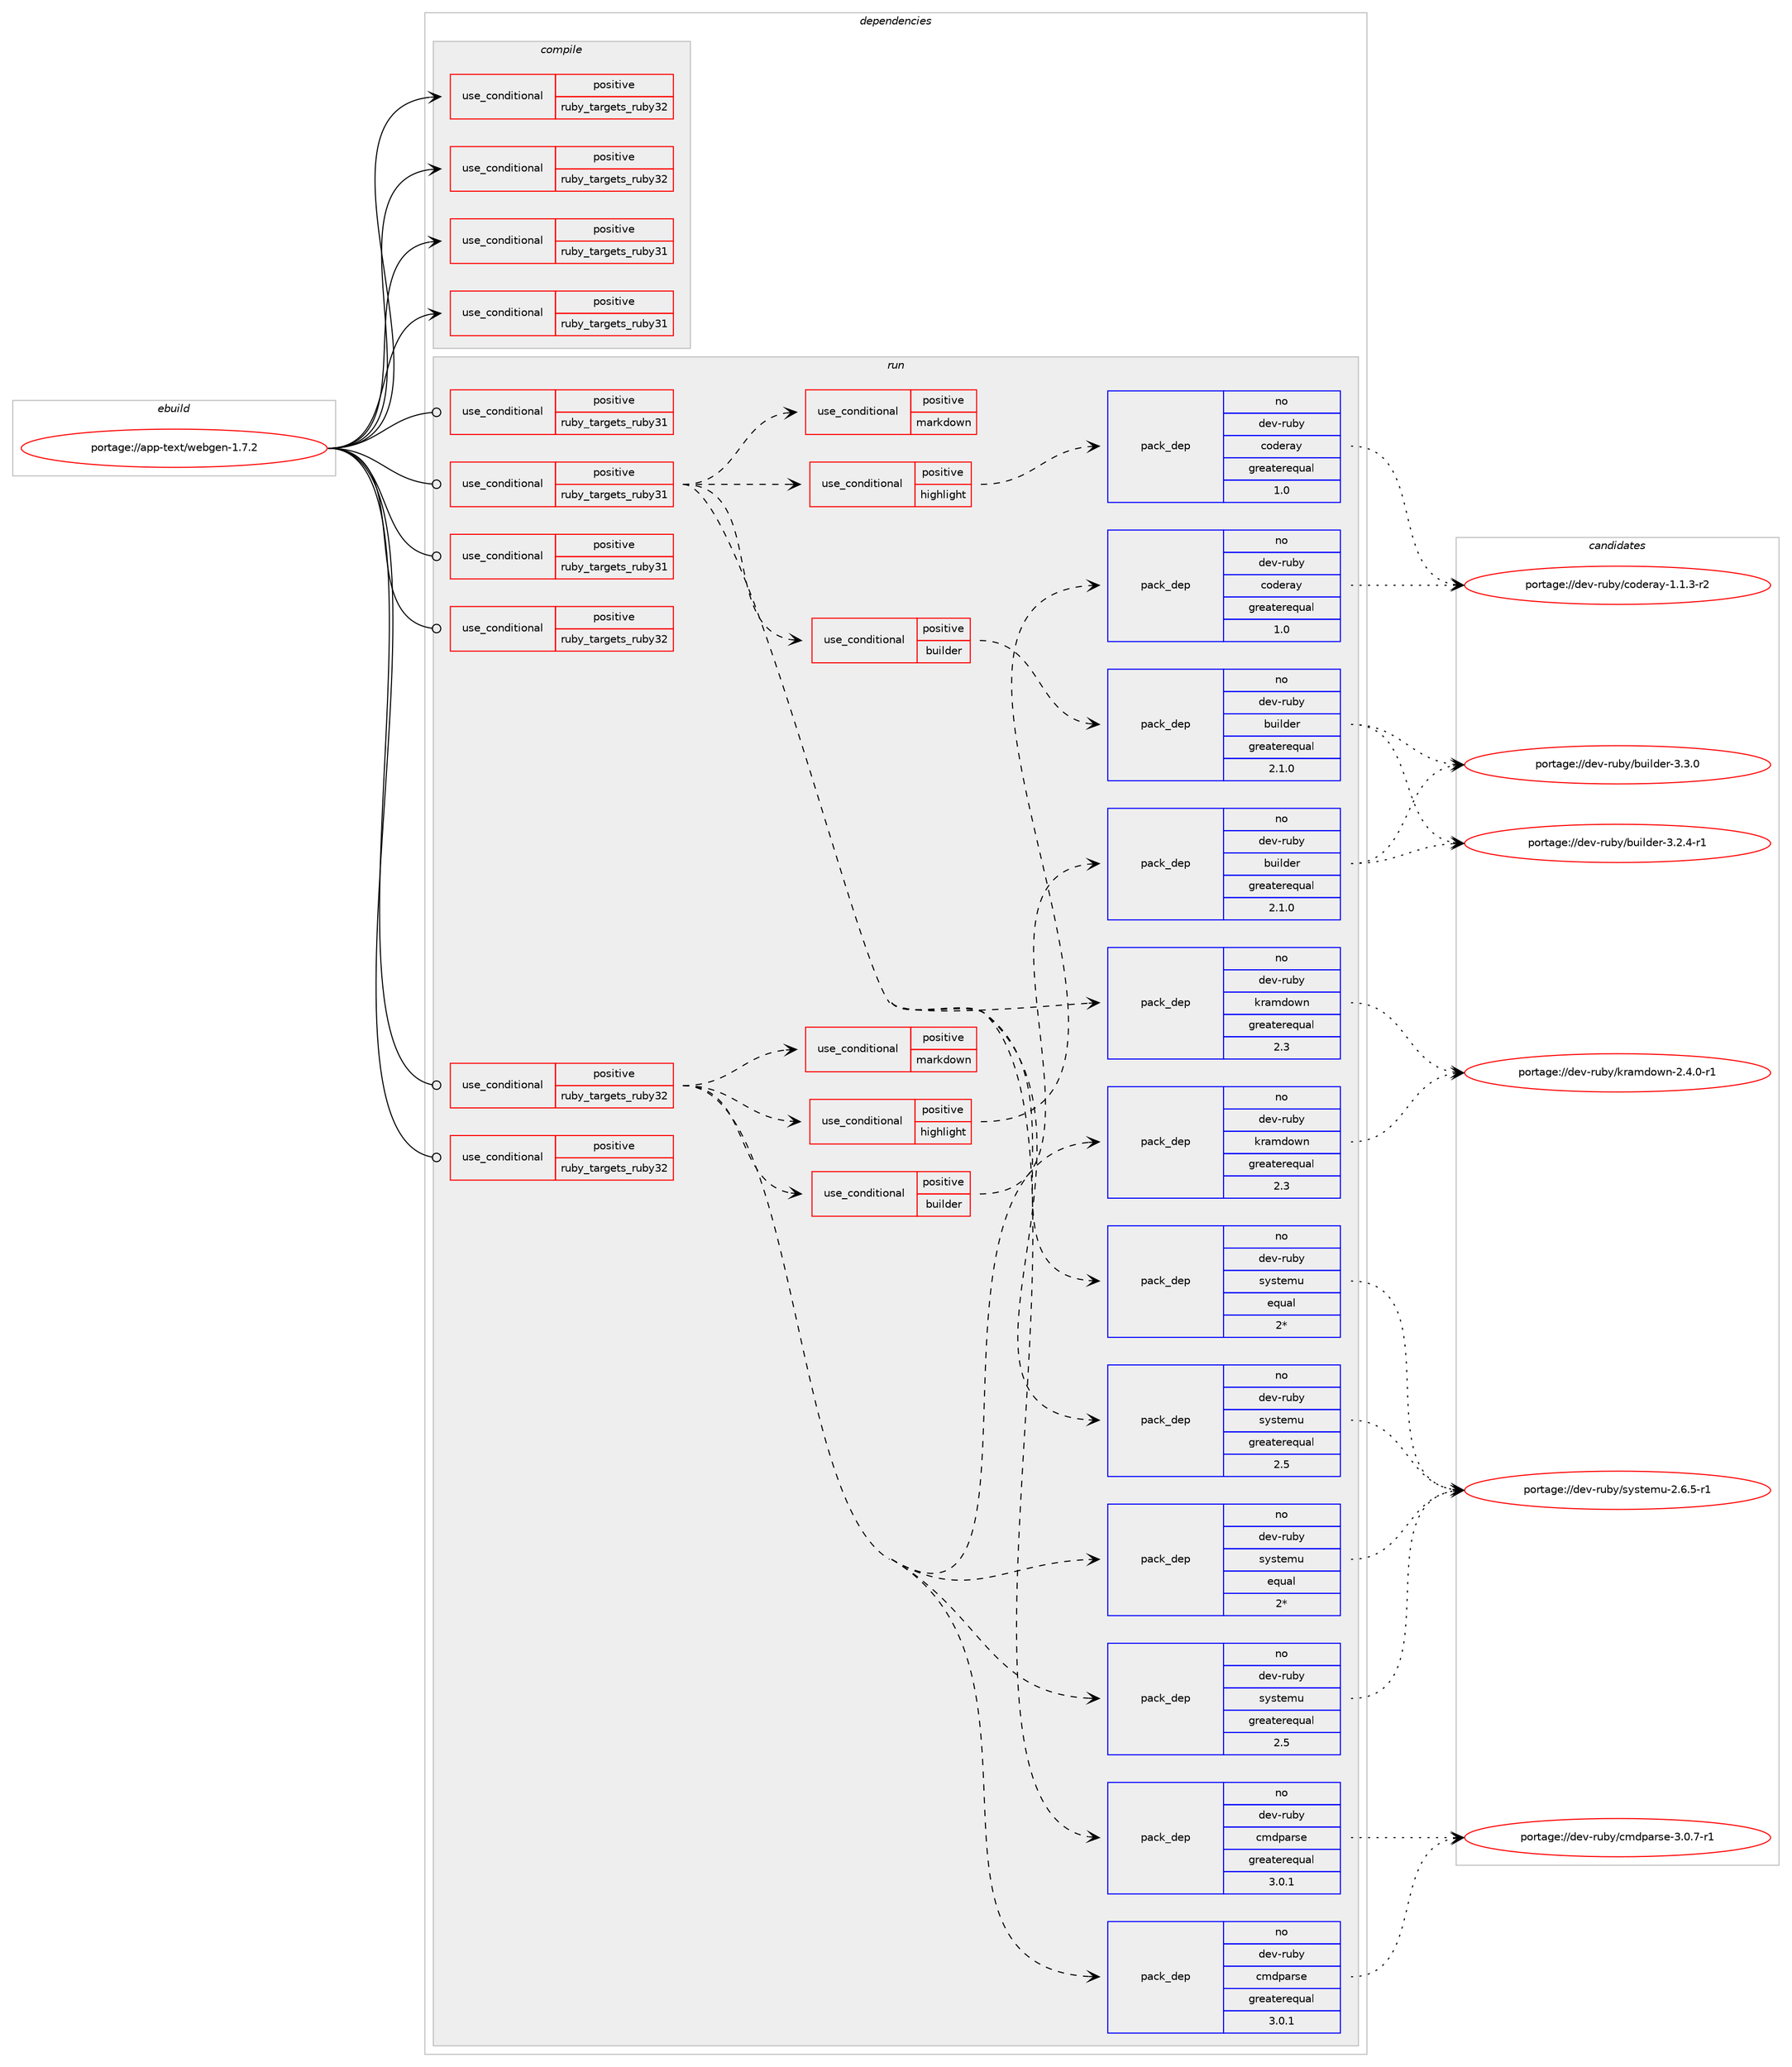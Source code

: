 digraph prolog {

# *************
# Graph options
# *************

newrank=true;
concentrate=true;
compound=true;
graph [rankdir=LR,fontname=Helvetica,fontsize=10,ranksep=1.5];#, ranksep=2.5, nodesep=0.2];
edge  [arrowhead=vee];
node  [fontname=Helvetica,fontsize=10];

# **********
# The ebuild
# **********

subgraph cluster_leftcol {
color=gray;
rank=same;
label=<<i>ebuild</i>>;
id [label="portage://app-text/webgen-1.7.2", color=red, width=4, href="../app-text/webgen-1.7.2.svg"];
}

# ****************
# The dependencies
# ****************

subgraph cluster_midcol {
color=gray;
label=<<i>dependencies</i>>;
subgraph cluster_compile {
fillcolor="#eeeeee";
style=filled;
label=<<i>compile</i>>;
subgraph cond15718 {
dependency27021 [label=<<TABLE BORDER="0" CELLBORDER="1" CELLSPACING="0" CELLPADDING="4"><TR><TD ROWSPAN="3" CELLPADDING="10">use_conditional</TD></TR><TR><TD>positive</TD></TR><TR><TD>ruby_targets_ruby31</TD></TR></TABLE>>, shape=none, color=red];
# *** BEGIN UNKNOWN DEPENDENCY TYPE (TODO) ***
# dependency27021 -> package_dependency(portage://app-text/webgen-1.7.2,install,no,dev-lang,ruby,none,[,,],[slot(3.1)],[])
# *** END UNKNOWN DEPENDENCY TYPE (TODO) ***

}
id:e -> dependency27021:w [weight=20,style="solid",arrowhead="vee"];
subgraph cond15719 {
dependency27022 [label=<<TABLE BORDER="0" CELLBORDER="1" CELLSPACING="0" CELLPADDING="4"><TR><TD ROWSPAN="3" CELLPADDING="10">use_conditional</TD></TR><TR><TD>positive</TD></TR><TR><TD>ruby_targets_ruby31</TD></TR></TABLE>>, shape=none, color=red];
# *** BEGIN UNKNOWN DEPENDENCY TYPE (TODO) ***
# dependency27022 -> package_dependency(portage://app-text/webgen-1.7.2,install,no,virtual,rubygems,none,[,,],[],[use(enable(ruby_targets_ruby31),negative)])
# *** END UNKNOWN DEPENDENCY TYPE (TODO) ***

}
id:e -> dependency27022:w [weight=20,style="solid",arrowhead="vee"];
subgraph cond15720 {
dependency27023 [label=<<TABLE BORDER="0" CELLBORDER="1" CELLSPACING="0" CELLPADDING="4"><TR><TD ROWSPAN="3" CELLPADDING="10">use_conditional</TD></TR><TR><TD>positive</TD></TR><TR><TD>ruby_targets_ruby32</TD></TR></TABLE>>, shape=none, color=red];
# *** BEGIN UNKNOWN DEPENDENCY TYPE (TODO) ***
# dependency27023 -> package_dependency(portage://app-text/webgen-1.7.2,install,no,dev-lang,ruby,none,[,,],[slot(3.2)],[])
# *** END UNKNOWN DEPENDENCY TYPE (TODO) ***

}
id:e -> dependency27023:w [weight=20,style="solid",arrowhead="vee"];
subgraph cond15721 {
dependency27024 [label=<<TABLE BORDER="0" CELLBORDER="1" CELLSPACING="0" CELLPADDING="4"><TR><TD ROWSPAN="3" CELLPADDING="10">use_conditional</TD></TR><TR><TD>positive</TD></TR><TR><TD>ruby_targets_ruby32</TD></TR></TABLE>>, shape=none, color=red];
# *** BEGIN UNKNOWN DEPENDENCY TYPE (TODO) ***
# dependency27024 -> package_dependency(portage://app-text/webgen-1.7.2,install,no,virtual,rubygems,none,[,,],[],[use(enable(ruby_targets_ruby32),negative)])
# *** END UNKNOWN DEPENDENCY TYPE (TODO) ***

}
id:e -> dependency27024:w [weight=20,style="solid",arrowhead="vee"];
}
subgraph cluster_compileandrun {
fillcolor="#eeeeee";
style=filled;
label=<<i>compile and run</i>>;
}
subgraph cluster_run {
fillcolor="#eeeeee";
style=filled;
label=<<i>run</i>>;
subgraph cond15722 {
dependency27025 [label=<<TABLE BORDER="0" CELLBORDER="1" CELLSPACING="0" CELLPADDING="4"><TR><TD ROWSPAN="3" CELLPADDING="10">use_conditional</TD></TR><TR><TD>positive</TD></TR><TR><TD>ruby_targets_ruby31</TD></TR></TABLE>>, shape=none, color=red];
# *** BEGIN UNKNOWN DEPENDENCY TYPE (TODO) ***
# dependency27025 -> package_dependency(portage://app-text/webgen-1.7.2,run,no,dev-lang,ruby,none,[,,],[slot(3.1)],[])
# *** END UNKNOWN DEPENDENCY TYPE (TODO) ***

}
id:e -> dependency27025:w [weight=20,style="solid",arrowhead="odot"];
subgraph cond15723 {
dependency27026 [label=<<TABLE BORDER="0" CELLBORDER="1" CELLSPACING="0" CELLPADDING="4"><TR><TD ROWSPAN="3" CELLPADDING="10">use_conditional</TD></TR><TR><TD>positive</TD></TR><TR><TD>ruby_targets_ruby31</TD></TR></TABLE>>, shape=none, color=red];
subgraph pack10817 {
dependency27027 [label=<<TABLE BORDER="0" CELLBORDER="1" CELLSPACING="0" CELLPADDING="4" WIDTH="220"><TR><TD ROWSPAN="6" CELLPADDING="30">pack_dep</TD></TR><TR><TD WIDTH="110">no</TD></TR><TR><TD>dev-ruby</TD></TR><TR><TD>cmdparse</TD></TR><TR><TD>greaterequal</TD></TR><TR><TD>3.0.1</TD></TR></TABLE>>, shape=none, color=blue];
}
dependency27026:e -> dependency27027:w [weight=20,style="dashed",arrowhead="vee"];
subgraph pack10818 {
dependency27028 [label=<<TABLE BORDER="0" CELLBORDER="1" CELLSPACING="0" CELLPADDING="4" WIDTH="220"><TR><TD ROWSPAN="6" CELLPADDING="30">pack_dep</TD></TR><TR><TD WIDTH="110">no</TD></TR><TR><TD>dev-ruby</TD></TR><TR><TD>systemu</TD></TR><TR><TD>greaterequal</TD></TR><TR><TD>2.5</TD></TR></TABLE>>, shape=none, color=blue];
}
dependency27026:e -> dependency27028:w [weight=20,style="dashed",arrowhead="vee"];
subgraph pack10819 {
dependency27029 [label=<<TABLE BORDER="0" CELLBORDER="1" CELLSPACING="0" CELLPADDING="4" WIDTH="220"><TR><TD ROWSPAN="6" CELLPADDING="30">pack_dep</TD></TR><TR><TD WIDTH="110">no</TD></TR><TR><TD>dev-ruby</TD></TR><TR><TD>systemu</TD></TR><TR><TD>equal</TD></TR><TR><TD>2*</TD></TR></TABLE>>, shape=none, color=blue];
}
dependency27026:e -> dependency27029:w [weight=20,style="dashed",arrowhead="vee"];
subgraph pack10820 {
dependency27030 [label=<<TABLE BORDER="0" CELLBORDER="1" CELLSPACING="0" CELLPADDING="4" WIDTH="220"><TR><TD ROWSPAN="6" CELLPADDING="30">pack_dep</TD></TR><TR><TD WIDTH="110">no</TD></TR><TR><TD>dev-ruby</TD></TR><TR><TD>kramdown</TD></TR><TR><TD>greaterequal</TD></TR><TR><TD>2.3</TD></TR></TABLE>>, shape=none, color=blue];
}
dependency27026:e -> dependency27030:w [weight=20,style="dashed",arrowhead="vee"];
subgraph cond15724 {
dependency27031 [label=<<TABLE BORDER="0" CELLBORDER="1" CELLSPACING="0" CELLPADDING="4"><TR><TD ROWSPAN="3" CELLPADDING="10">use_conditional</TD></TR><TR><TD>positive</TD></TR><TR><TD>builder</TD></TR></TABLE>>, shape=none, color=red];
subgraph pack10821 {
dependency27032 [label=<<TABLE BORDER="0" CELLBORDER="1" CELLSPACING="0" CELLPADDING="4" WIDTH="220"><TR><TD ROWSPAN="6" CELLPADDING="30">pack_dep</TD></TR><TR><TD WIDTH="110">no</TD></TR><TR><TD>dev-ruby</TD></TR><TR><TD>builder</TD></TR><TR><TD>greaterequal</TD></TR><TR><TD>2.1.0</TD></TR></TABLE>>, shape=none, color=blue];
}
dependency27031:e -> dependency27032:w [weight=20,style="dashed",arrowhead="vee"];
}
dependency27026:e -> dependency27031:w [weight=20,style="dashed",arrowhead="vee"];
subgraph cond15725 {
dependency27033 [label=<<TABLE BORDER="0" CELLBORDER="1" CELLSPACING="0" CELLPADDING="4"><TR><TD ROWSPAN="3" CELLPADDING="10">use_conditional</TD></TR><TR><TD>positive</TD></TR><TR><TD>highlight</TD></TR></TABLE>>, shape=none, color=red];
subgraph pack10822 {
dependency27034 [label=<<TABLE BORDER="0" CELLBORDER="1" CELLSPACING="0" CELLPADDING="4" WIDTH="220"><TR><TD ROWSPAN="6" CELLPADDING="30">pack_dep</TD></TR><TR><TD WIDTH="110">no</TD></TR><TR><TD>dev-ruby</TD></TR><TR><TD>coderay</TD></TR><TR><TD>greaterequal</TD></TR><TR><TD>1.0</TD></TR></TABLE>>, shape=none, color=blue];
}
dependency27033:e -> dependency27034:w [weight=20,style="dashed",arrowhead="vee"];
}
dependency27026:e -> dependency27033:w [weight=20,style="dashed",arrowhead="vee"];
subgraph cond15726 {
dependency27035 [label=<<TABLE BORDER="0" CELLBORDER="1" CELLSPACING="0" CELLPADDING="4"><TR><TD ROWSPAN="3" CELLPADDING="10">use_conditional</TD></TR><TR><TD>positive</TD></TR><TR><TD>markdown</TD></TR></TABLE>>, shape=none, color=red];
# *** BEGIN UNKNOWN DEPENDENCY TYPE (TODO) ***
# dependency27035 -> package_dependency(portage://app-text/webgen-1.7.2,run,no,dev-ruby,maruku,none,[,,],[],[use(enable(ruby_targets_ruby31),negative)])
# *** END UNKNOWN DEPENDENCY TYPE (TODO) ***

}
dependency27026:e -> dependency27035:w [weight=20,style="dashed",arrowhead="vee"];
}
id:e -> dependency27026:w [weight=20,style="solid",arrowhead="odot"];
subgraph cond15727 {
dependency27036 [label=<<TABLE BORDER="0" CELLBORDER="1" CELLSPACING="0" CELLPADDING="4"><TR><TD ROWSPAN="3" CELLPADDING="10">use_conditional</TD></TR><TR><TD>positive</TD></TR><TR><TD>ruby_targets_ruby31</TD></TR></TABLE>>, shape=none, color=red];
# *** BEGIN UNKNOWN DEPENDENCY TYPE (TODO) ***
# dependency27036 -> package_dependency(portage://app-text/webgen-1.7.2,run,no,virtual,rubygems,none,[,,],[],[use(enable(ruby_targets_ruby31),negative)])
# *** END UNKNOWN DEPENDENCY TYPE (TODO) ***

}
id:e -> dependency27036:w [weight=20,style="solid",arrowhead="odot"];
subgraph cond15728 {
dependency27037 [label=<<TABLE BORDER="0" CELLBORDER="1" CELLSPACING="0" CELLPADDING="4"><TR><TD ROWSPAN="3" CELLPADDING="10">use_conditional</TD></TR><TR><TD>positive</TD></TR><TR><TD>ruby_targets_ruby32</TD></TR></TABLE>>, shape=none, color=red];
# *** BEGIN UNKNOWN DEPENDENCY TYPE (TODO) ***
# dependency27037 -> package_dependency(portage://app-text/webgen-1.7.2,run,no,dev-lang,ruby,none,[,,],[slot(3.2)],[])
# *** END UNKNOWN DEPENDENCY TYPE (TODO) ***

}
id:e -> dependency27037:w [weight=20,style="solid",arrowhead="odot"];
subgraph cond15729 {
dependency27038 [label=<<TABLE BORDER="0" CELLBORDER="1" CELLSPACING="0" CELLPADDING="4"><TR><TD ROWSPAN="3" CELLPADDING="10">use_conditional</TD></TR><TR><TD>positive</TD></TR><TR><TD>ruby_targets_ruby32</TD></TR></TABLE>>, shape=none, color=red];
subgraph pack10823 {
dependency27039 [label=<<TABLE BORDER="0" CELLBORDER="1" CELLSPACING="0" CELLPADDING="4" WIDTH="220"><TR><TD ROWSPAN="6" CELLPADDING="30">pack_dep</TD></TR><TR><TD WIDTH="110">no</TD></TR><TR><TD>dev-ruby</TD></TR><TR><TD>cmdparse</TD></TR><TR><TD>greaterequal</TD></TR><TR><TD>3.0.1</TD></TR></TABLE>>, shape=none, color=blue];
}
dependency27038:e -> dependency27039:w [weight=20,style="dashed",arrowhead="vee"];
subgraph pack10824 {
dependency27040 [label=<<TABLE BORDER="0" CELLBORDER="1" CELLSPACING="0" CELLPADDING="4" WIDTH="220"><TR><TD ROWSPAN="6" CELLPADDING="30">pack_dep</TD></TR><TR><TD WIDTH="110">no</TD></TR><TR><TD>dev-ruby</TD></TR><TR><TD>systemu</TD></TR><TR><TD>greaterequal</TD></TR><TR><TD>2.5</TD></TR></TABLE>>, shape=none, color=blue];
}
dependency27038:e -> dependency27040:w [weight=20,style="dashed",arrowhead="vee"];
subgraph pack10825 {
dependency27041 [label=<<TABLE BORDER="0" CELLBORDER="1" CELLSPACING="0" CELLPADDING="4" WIDTH="220"><TR><TD ROWSPAN="6" CELLPADDING="30">pack_dep</TD></TR><TR><TD WIDTH="110">no</TD></TR><TR><TD>dev-ruby</TD></TR><TR><TD>systemu</TD></TR><TR><TD>equal</TD></TR><TR><TD>2*</TD></TR></TABLE>>, shape=none, color=blue];
}
dependency27038:e -> dependency27041:w [weight=20,style="dashed",arrowhead="vee"];
subgraph pack10826 {
dependency27042 [label=<<TABLE BORDER="0" CELLBORDER="1" CELLSPACING="0" CELLPADDING="4" WIDTH="220"><TR><TD ROWSPAN="6" CELLPADDING="30">pack_dep</TD></TR><TR><TD WIDTH="110">no</TD></TR><TR><TD>dev-ruby</TD></TR><TR><TD>kramdown</TD></TR><TR><TD>greaterequal</TD></TR><TR><TD>2.3</TD></TR></TABLE>>, shape=none, color=blue];
}
dependency27038:e -> dependency27042:w [weight=20,style="dashed",arrowhead="vee"];
subgraph cond15730 {
dependency27043 [label=<<TABLE BORDER="0" CELLBORDER="1" CELLSPACING="0" CELLPADDING="4"><TR><TD ROWSPAN="3" CELLPADDING="10">use_conditional</TD></TR><TR><TD>positive</TD></TR><TR><TD>builder</TD></TR></TABLE>>, shape=none, color=red];
subgraph pack10827 {
dependency27044 [label=<<TABLE BORDER="0" CELLBORDER="1" CELLSPACING="0" CELLPADDING="4" WIDTH="220"><TR><TD ROWSPAN="6" CELLPADDING="30">pack_dep</TD></TR><TR><TD WIDTH="110">no</TD></TR><TR><TD>dev-ruby</TD></TR><TR><TD>builder</TD></TR><TR><TD>greaterequal</TD></TR><TR><TD>2.1.0</TD></TR></TABLE>>, shape=none, color=blue];
}
dependency27043:e -> dependency27044:w [weight=20,style="dashed",arrowhead="vee"];
}
dependency27038:e -> dependency27043:w [weight=20,style="dashed",arrowhead="vee"];
subgraph cond15731 {
dependency27045 [label=<<TABLE BORDER="0" CELLBORDER="1" CELLSPACING="0" CELLPADDING="4"><TR><TD ROWSPAN="3" CELLPADDING="10">use_conditional</TD></TR><TR><TD>positive</TD></TR><TR><TD>highlight</TD></TR></TABLE>>, shape=none, color=red];
subgraph pack10828 {
dependency27046 [label=<<TABLE BORDER="0" CELLBORDER="1" CELLSPACING="0" CELLPADDING="4" WIDTH="220"><TR><TD ROWSPAN="6" CELLPADDING="30">pack_dep</TD></TR><TR><TD WIDTH="110">no</TD></TR><TR><TD>dev-ruby</TD></TR><TR><TD>coderay</TD></TR><TR><TD>greaterequal</TD></TR><TR><TD>1.0</TD></TR></TABLE>>, shape=none, color=blue];
}
dependency27045:e -> dependency27046:w [weight=20,style="dashed",arrowhead="vee"];
}
dependency27038:e -> dependency27045:w [weight=20,style="dashed",arrowhead="vee"];
subgraph cond15732 {
dependency27047 [label=<<TABLE BORDER="0" CELLBORDER="1" CELLSPACING="0" CELLPADDING="4"><TR><TD ROWSPAN="3" CELLPADDING="10">use_conditional</TD></TR><TR><TD>positive</TD></TR><TR><TD>markdown</TD></TR></TABLE>>, shape=none, color=red];
# *** BEGIN UNKNOWN DEPENDENCY TYPE (TODO) ***
# dependency27047 -> package_dependency(portage://app-text/webgen-1.7.2,run,no,dev-ruby,maruku,none,[,,],[],[use(enable(ruby_targets_ruby32),negative)])
# *** END UNKNOWN DEPENDENCY TYPE (TODO) ***

}
dependency27038:e -> dependency27047:w [weight=20,style="dashed",arrowhead="vee"];
}
id:e -> dependency27038:w [weight=20,style="solid",arrowhead="odot"];
subgraph cond15733 {
dependency27048 [label=<<TABLE BORDER="0" CELLBORDER="1" CELLSPACING="0" CELLPADDING="4"><TR><TD ROWSPAN="3" CELLPADDING="10">use_conditional</TD></TR><TR><TD>positive</TD></TR><TR><TD>ruby_targets_ruby32</TD></TR></TABLE>>, shape=none, color=red];
# *** BEGIN UNKNOWN DEPENDENCY TYPE (TODO) ***
# dependency27048 -> package_dependency(portage://app-text/webgen-1.7.2,run,no,virtual,rubygems,none,[,,],[],[use(enable(ruby_targets_ruby32),negative)])
# *** END UNKNOWN DEPENDENCY TYPE (TODO) ***

}
id:e -> dependency27048:w [weight=20,style="solid",arrowhead="odot"];
}
}

# **************
# The candidates
# **************

subgraph cluster_choices {
rank=same;
color=gray;
label=<<i>candidates</i>>;

subgraph choice10817 {
color=black;
nodesep=1;
choice10010111845114117981214799109100112971141151014551464846554511449 [label="portage://dev-ruby/cmdparse-3.0.7-r1", color=red, width=4,href="../dev-ruby/cmdparse-3.0.7-r1.svg"];
dependency27027:e -> choice10010111845114117981214799109100112971141151014551464846554511449:w [style=dotted,weight="100"];
}
subgraph choice10818 {
color=black;
nodesep=1;
choice1001011184511411798121471151211151161011091174550465446534511449 [label="portage://dev-ruby/systemu-2.6.5-r1", color=red, width=4,href="../dev-ruby/systemu-2.6.5-r1.svg"];
dependency27028:e -> choice1001011184511411798121471151211151161011091174550465446534511449:w [style=dotted,weight="100"];
}
subgraph choice10819 {
color=black;
nodesep=1;
choice1001011184511411798121471151211151161011091174550465446534511449 [label="portage://dev-ruby/systemu-2.6.5-r1", color=red, width=4,href="../dev-ruby/systemu-2.6.5-r1.svg"];
dependency27029:e -> choice1001011184511411798121471151211151161011091174550465446534511449:w [style=dotted,weight="100"];
}
subgraph choice10820 {
color=black;
nodesep=1;
choice100101118451141179812147107114971091001111191104550465246484511449 [label="portage://dev-ruby/kramdown-2.4.0-r1", color=red, width=4,href="../dev-ruby/kramdown-2.4.0-r1.svg"];
dependency27030:e -> choice100101118451141179812147107114971091001111191104550465246484511449:w [style=dotted,weight="100"];
}
subgraph choice10821 {
color=black;
nodesep=1;
choice100101118451141179812147981171051081001011144551465046524511449 [label="portage://dev-ruby/builder-3.2.4-r1", color=red, width=4,href="../dev-ruby/builder-3.2.4-r1.svg"];
choice10010111845114117981214798117105108100101114455146514648 [label="portage://dev-ruby/builder-3.3.0", color=red, width=4,href="../dev-ruby/builder-3.3.0.svg"];
dependency27032:e -> choice100101118451141179812147981171051081001011144551465046524511449:w [style=dotted,weight="100"];
dependency27032:e -> choice10010111845114117981214798117105108100101114455146514648:w [style=dotted,weight="100"];
}
subgraph choice10822 {
color=black;
nodesep=1;
choice10010111845114117981214799111100101114971214549464946514511450 [label="portage://dev-ruby/coderay-1.1.3-r2", color=red, width=4,href="../dev-ruby/coderay-1.1.3-r2.svg"];
dependency27034:e -> choice10010111845114117981214799111100101114971214549464946514511450:w [style=dotted,weight="100"];
}
subgraph choice10823 {
color=black;
nodesep=1;
choice10010111845114117981214799109100112971141151014551464846554511449 [label="portage://dev-ruby/cmdparse-3.0.7-r1", color=red, width=4,href="../dev-ruby/cmdparse-3.0.7-r1.svg"];
dependency27039:e -> choice10010111845114117981214799109100112971141151014551464846554511449:w [style=dotted,weight="100"];
}
subgraph choice10824 {
color=black;
nodesep=1;
choice1001011184511411798121471151211151161011091174550465446534511449 [label="portage://dev-ruby/systemu-2.6.5-r1", color=red, width=4,href="../dev-ruby/systemu-2.6.5-r1.svg"];
dependency27040:e -> choice1001011184511411798121471151211151161011091174550465446534511449:w [style=dotted,weight="100"];
}
subgraph choice10825 {
color=black;
nodesep=1;
choice1001011184511411798121471151211151161011091174550465446534511449 [label="portage://dev-ruby/systemu-2.6.5-r1", color=red, width=4,href="../dev-ruby/systemu-2.6.5-r1.svg"];
dependency27041:e -> choice1001011184511411798121471151211151161011091174550465446534511449:w [style=dotted,weight="100"];
}
subgraph choice10826 {
color=black;
nodesep=1;
choice100101118451141179812147107114971091001111191104550465246484511449 [label="portage://dev-ruby/kramdown-2.4.0-r1", color=red, width=4,href="../dev-ruby/kramdown-2.4.0-r1.svg"];
dependency27042:e -> choice100101118451141179812147107114971091001111191104550465246484511449:w [style=dotted,weight="100"];
}
subgraph choice10827 {
color=black;
nodesep=1;
choice100101118451141179812147981171051081001011144551465046524511449 [label="portage://dev-ruby/builder-3.2.4-r1", color=red, width=4,href="../dev-ruby/builder-3.2.4-r1.svg"];
choice10010111845114117981214798117105108100101114455146514648 [label="portage://dev-ruby/builder-3.3.0", color=red, width=4,href="../dev-ruby/builder-3.3.0.svg"];
dependency27044:e -> choice100101118451141179812147981171051081001011144551465046524511449:w [style=dotted,weight="100"];
dependency27044:e -> choice10010111845114117981214798117105108100101114455146514648:w [style=dotted,weight="100"];
}
subgraph choice10828 {
color=black;
nodesep=1;
choice10010111845114117981214799111100101114971214549464946514511450 [label="portage://dev-ruby/coderay-1.1.3-r2", color=red, width=4,href="../dev-ruby/coderay-1.1.3-r2.svg"];
dependency27046:e -> choice10010111845114117981214799111100101114971214549464946514511450:w [style=dotted,weight="100"];
}
}

}

